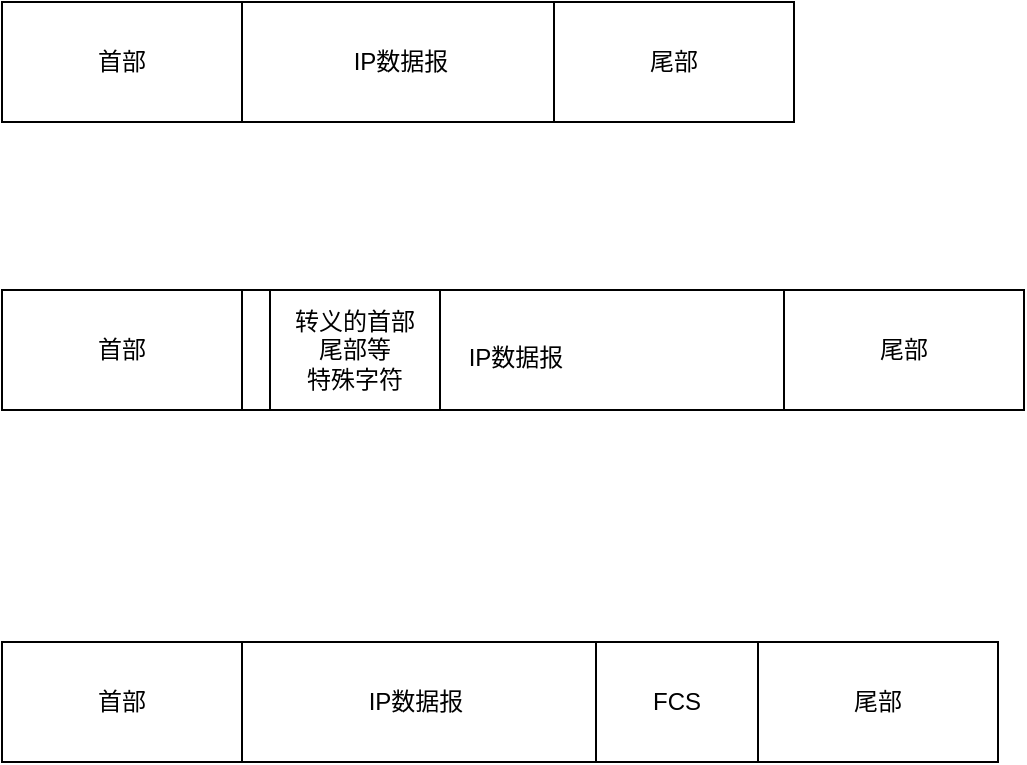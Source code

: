 <mxfile version="24.0.5" type="github">
  <diagram name="数据链路层" id="k8EcO_HaS88g-lADY9RN">
    <mxGraphModel dx="2234" dy="1146" grid="0" gridSize="10" guides="1" tooltips="1" connect="1" arrows="1" fold="1" page="0" pageScale="1" pageWidth="827" pageHeight="1169" math="0" shadow="0">
      <root>
        <mxCell id="0" />
        <mxCell id="1" parent="0" />
        <mxCell id="UABQiE7pW7i2V6aWxCby-1" value="IP数据报" style="rounded=0;whiteSpace=wrap;html=1;" vertex="1" parent="1">
          <mxGeometry x="-613" y="-11" width="393" height="60" as="geometry" />
        </mxCell>
        <mxCell id="UABQiE7pW7i2V6aWxCby-2" value="首部" style="rounded=0;whiteSpace=wrap;html=1;" vertex="1" parent="1">
          <mxGeometry x="-616" y="-11" width="120" height="60" as="geometry" />
        </mxCell>
        <mxCell id="UABQiE7pW7i2V6aWxCby-3" value="尾部" style="rounded=0;whiteSpace=wrap;html=1;" vertex="1" parent="1">
          <mxGeometry x="-340" y="-11" width="120" height="60" as="geometry" />
        </mxCell>
        <mxCell id="UABQiE7pW7i2V6aWxCby-4" value="" style="rounded=0;whiteSpace=wrap;html=1;" vertex="1" parent="1">
          <mxGeometry x="-613" y="309" width="495" height="60" as="geometry" />
        </mxCell>
        <mxCell id="UABQiE7pW7i2V6aWxCby-5" value="首部" style="rounded=0;whiteSpace=wrap;html=1;" vertex="1" parent="1">
          <mxGeometry x="-616" y="309" width="120" height="60" as="geometry" />
        </mxCell>
        <mxCell id="UABQiE7pW7i2V6aWxCby-6" value="尾部" style="rounded=0;whiteSpace=wrap;html=1;" vertex="1" parent="1">
          <mxGeometry x="-238" y="309" width="120" height="60" as="geometry" />
        </mxCell>
        <mxCell id="UABQiE7pW7i2V6aWxCby-7" value="FCS" style="rounded=0;whiteSpace=wrap;html=1;" vertex="1" parent="1">
          <mxGeometry x="-319" y="309" width="81" height="60" as="geometry" />
        </mxCell>
        <mxCell id="UABQiE7pW7i2V6aWxCby-8" value="IP数据报" style="text;html=1;align=center;verticalAlign=middle;whiteSpace=wrap;rounded=0;" vertex="1" parent="1">
          <mxGeometry x="-439" y="324" width="60" height="30" as="geometry" />
        </mxCell>
        <mxCell id="UABQiE7pW7i2V6aWxCby-9" value="" style="rounded=0;whiteSpace=wrap;html=1;" vertex="1" parent="1">
          <mxGeometry x="-613" y="133" width="508" height="60" as="geometry" />
        </mxCell>
        <mxCell id="UABQiE7pW7i2V6aWxCby-10" value="首部" style="rounded=0;whiteSpace=wrap;html=1;" vertex="1" parent="1">
          <mxGeometry x="-616" y="133" width="120" height="60" as="geometry" />
        </mxCell>
        <mxCell id="UABQiE7pW7i2V6aWxCby-11" value="尾部" style="rounded=0;whiteSpace=wrap;html=1;" vertex="1" parent="1">
          <mxGeometry x="-225" y="133" width="120" height="60" as="geometry" />
        </mxCell>
        <mxCell id="UABQiE7pW7i2V6aWxCby-12" value="IP数据报" style="text;html=1;align=center;verticalAlign=middle;whiteSpace=wrap;rounded=0;" vertex="1" parent="1">
          <mxGeometry x="-389" y="152" width="60" height="30" as="geometry" />
        </mxCell>
        <mxCell id="UABQiE7pW7i2V6aWxCby-13" value="转义的首部&lt;div&gt;尾部等&lt;/div&gt;&lt;div&gt;特殊字符&lt;/div&gt;" style="rounded=0;whiteSpace=wrap;html=1;" vertex="1" parent="1">
          <mxGeometry x="-482" y="133" width="85" height="60" as="geometry" />
        </mxCell>
      </root>
    </mxGraphModel>
  </diagram>
</mxfile>
